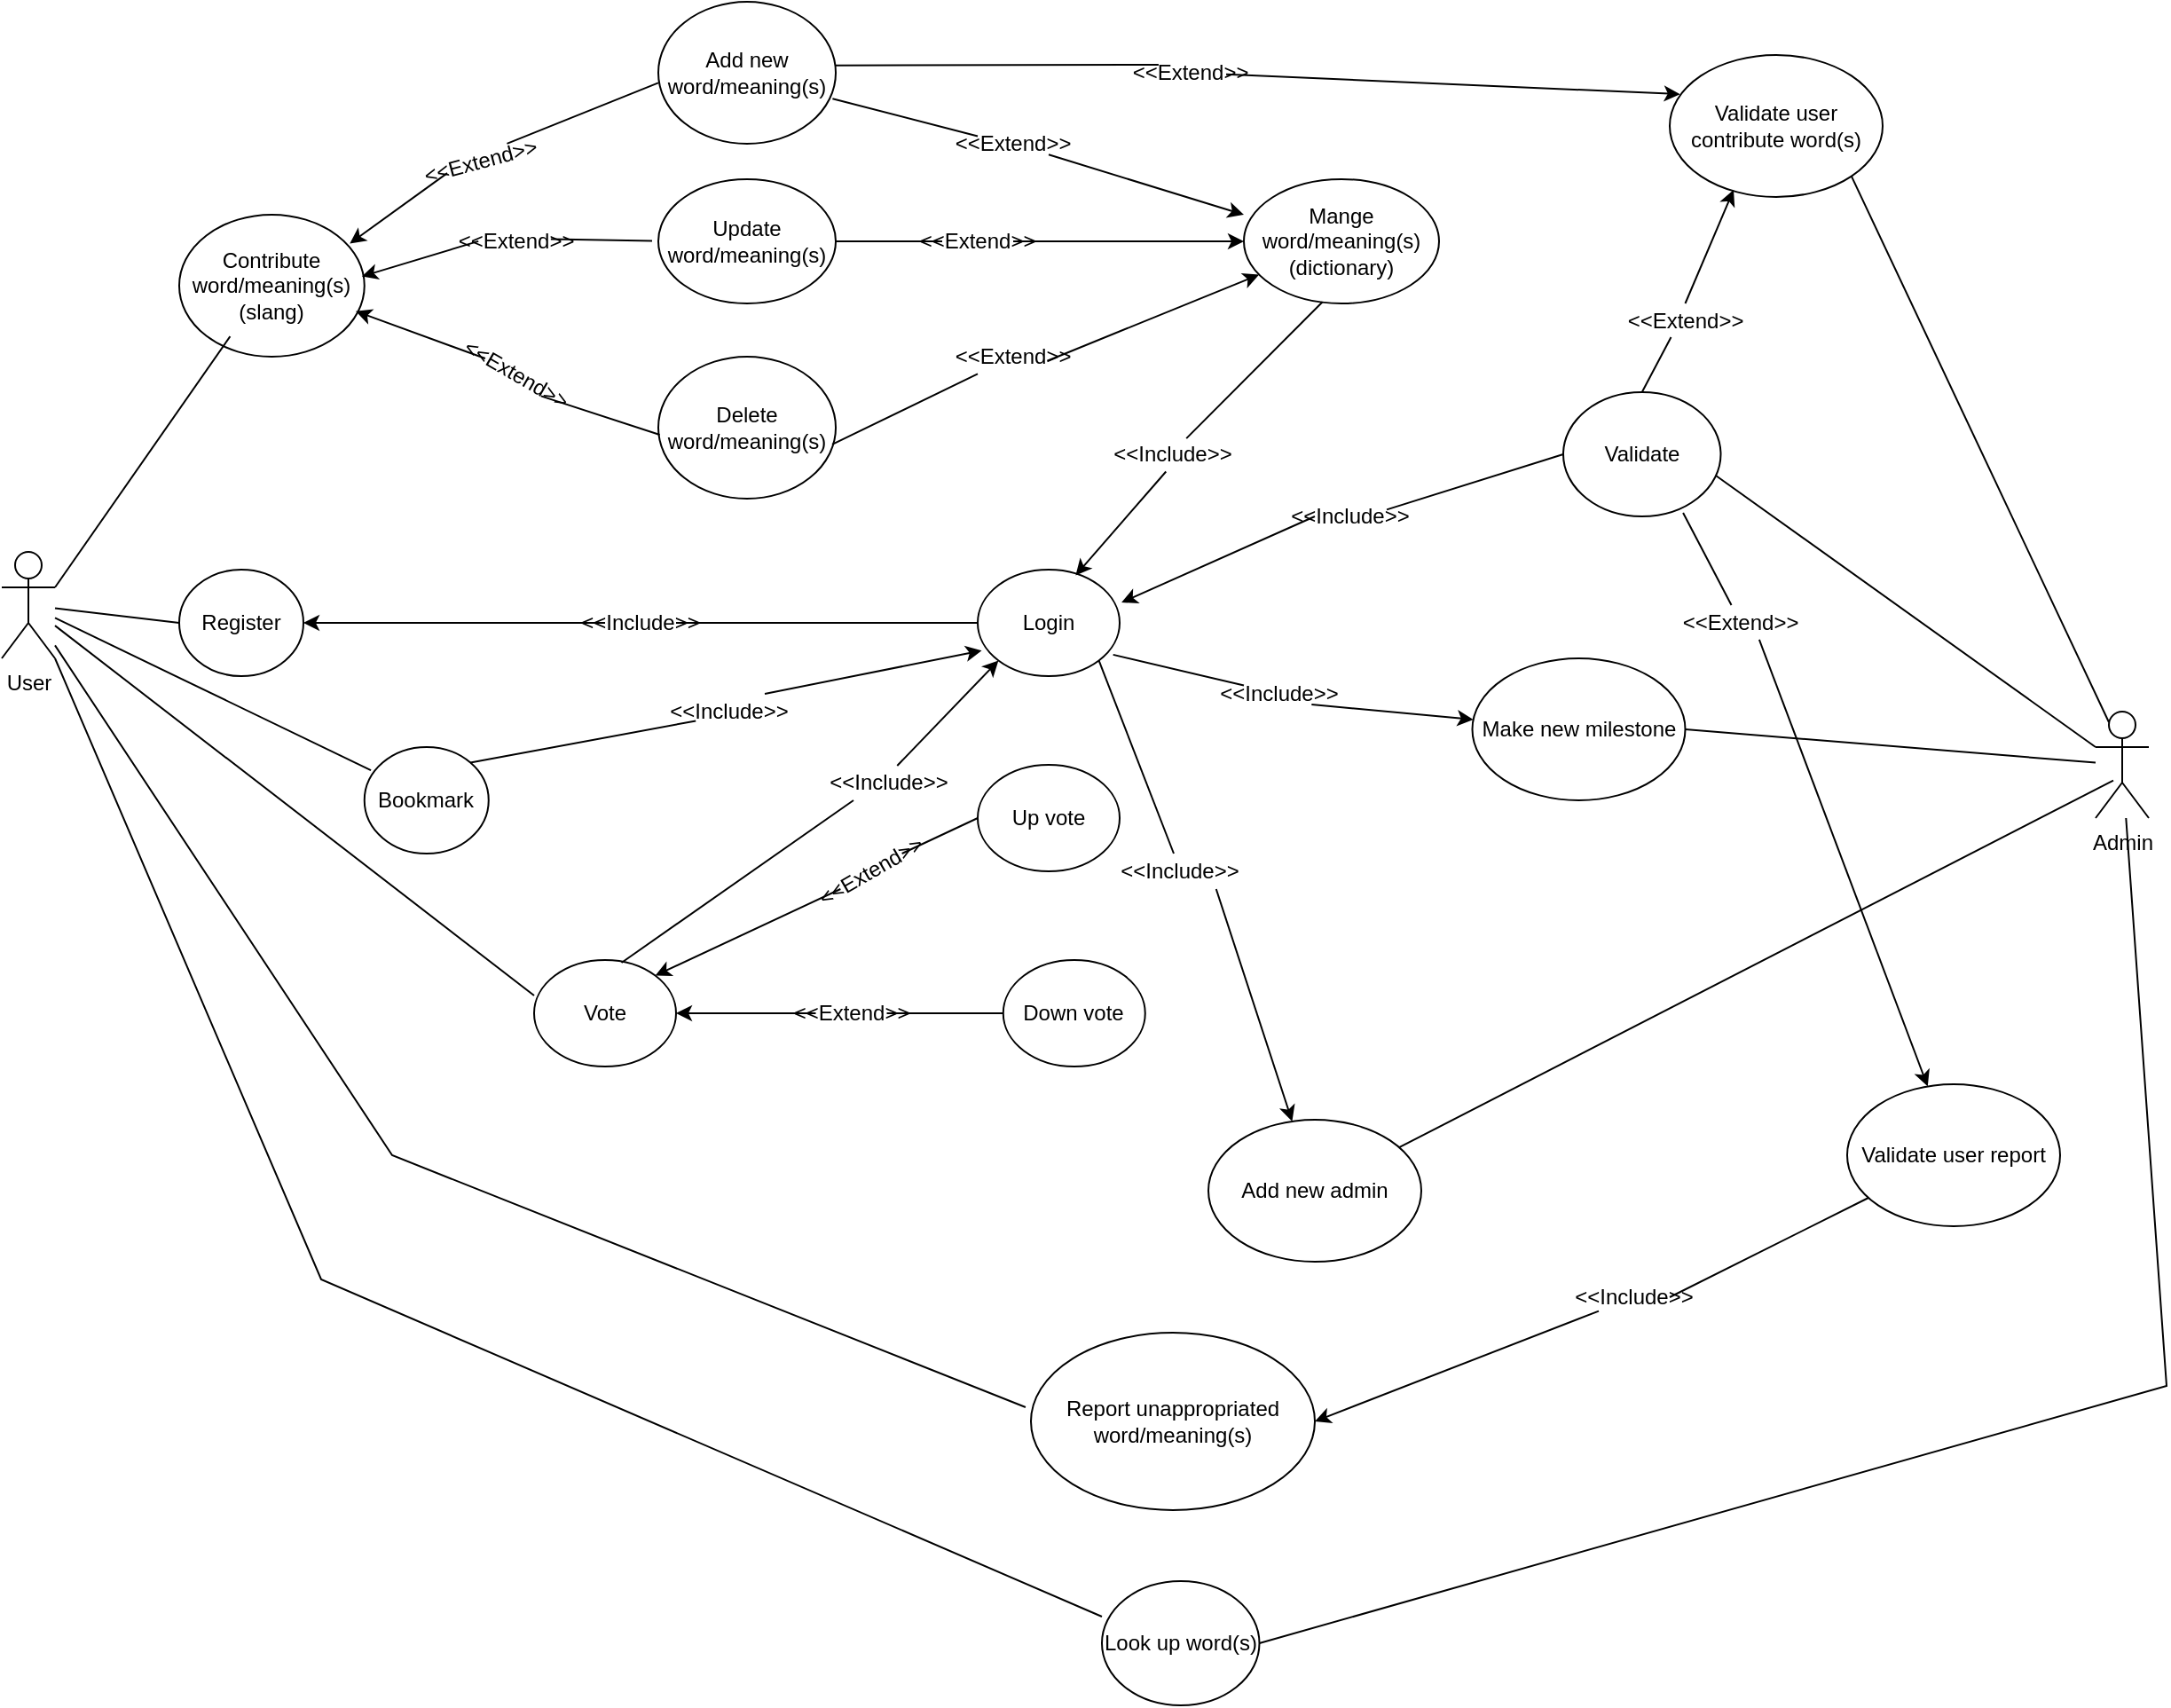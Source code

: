 <mxfile version="19.0.3" type="device"><diagram id="8RqWYSmorHsXbq1c-oKR" name="Page-1"><mxGraphModel dx="1422" dy="903" grid="1" gridSize="10" guides="1" tooltips="1" connect="1" arrows="1" fold="1" page="1" pageScale="1" pageWidth="1600" pageHeight="1200" math="0" shadow="0"><root><mxCell id="0"/><mxCell id="1" parent="0"/><mxCell id="_uc0YOR7MRCnR5nthvHS-1" value="User" style="shape=umlActor;verticalLabelPosition=bottom;verticalAlign=top;html=1;outlineConnect=0;" parent="1" vertex="1"><mxGeometry x="40" y="310" width="30" height="60" as="geometry"/></mxCell><mxCell id="_uc0YOR7MRCnR5nthvHS-2" value="Register" style="ellipse;whiteSpace=wrap;html=1;" parent="1" vertex="1"><mxGeometry x="140" y="320" width="70" height="60" as="geometry"/></mxCell><mxCell id="_uc0YOR7MRCnR5nthvHS-3" value="Login" style="ellipse;whiteSpace=wrap;html=1;" parent="1" vertex="1"><mxGeometry x="590" y="320" width="80" height="60" as="geometry"/></mxCell><mxCell id="_uc0YOR7MRCnR5nthvHS-4" value="Contribute word/meaning(s) (slang)" style="ellipse;whiteSpace=wrap;html=1;" parent="1" vertex="1"><mxGeometry x="140" y="120" width="104.38" height="80" as="geometry"/></mxCell><mxCell id="_uc0YOR7MRCnR5nthvHS-6" value="Look up word(s)" style="ellipse;whiteSpace=wrap;html=1;" parent="1" vertex="1"><mxGeometry x="660" y="890" width="88.75" height="70" as="geometry"/></mxCell><mxCell id="_uc0YOR7MRCnR5nthvHS-7" value="Report&amp;nbsp;unappropriated word/meaning(s)" style="ellipse;whiteSpace=wrap;html=1;" parent="1" vertex="1"><mxGeometry x="620" y="750" width="160" height="100" as="geometry"/></mxCell><mxCell id="_uc0YOR7MRCnR5nthvHS-9" value="Add new word/meaning(s)" style="ellipse;whiteSpace=wrap;html=1;" parent="1" vertex="1"><mxGeometry x="410" width="100" height="80" as="geometry"/></mxCell><mxCell id="_uc0YOR7MRCnR5nthvHS-10" value="Update word/meaning(s)" style="ellipse;whiteSpace=wrap;html=1;" parent="1" vertex="1"><mxGeometry x="410" y="100" width="100" height="70" as="geometry"/></mxCell><mxCell id="_uc0YOR7MRCnR5nthvHS-11" value="Delete word/meaning(s)" style="ellipse;whiteSpace=wrap;html=1;" parent="1" vertex="1"><mxGeometry x="410" y="200" width="100" height="80" as="geometry"/></mxCell><mxCell id="_uc0YOR7MRCnR5nthvHS-12" value="Vote" style="ellipse;whiteSpace=wrap;html=1;" parent="1" vertex="1"><mxGeometry x="340" y="540" width="80" height="60" as="geometry"/></mxCell><mxCell id="_uc0YOR7MRCnR5nthvHS-13" value="Up vote" style="ellipse;whiteSpace=wrap;html=1;" parent="1" vertex="1"><mxGeometry x="590" y="430" width="80" height="60" as="geometry"/></mxCell><mxCell id="_uc0YOR7MRCnR5nthvHS-14" value="Down vote" style="ellipse;whiteSpace=wrap;html=1;" parent="1" vertex="1"><mxGeometry x="604.38" y="540" width="80" height="60" as="geometry"/></mxCell><mxCell id="_uc0YOR7MRCnR5nthvHS-18" value="Bookmark" style="ellipse;whiteSpace=wrap;html=1;" parent="1" vertex="1"><mxGeometry x="244.38" y="420" width="70" height="60" as="geometry"/></mxCell><mxCell id="_uc0YOR7MRCnR5nthvHS-19" value="" style="endArrow=classic;html=1;rounded=0;exitX=0;exitY=0.5;exitDx=0;exitDy=0;entryX=1;entryY=0.5;entryDx=0;entryDy=0;startArrow=none;" parent="1" source="_uc0YOR7MRCnR5nthvHS-21" target="_uc0YOR7MRCnR5nthvHS-2" edge="1"><mxGeometry width="50" height="50" relative="1" as="geometry"><mxPoint x="460" y="390" as="sourcePoint"/><mxPoint x="510" y="340" as="targetPoint"/></mxGeometry></mxCell><mxCell id="_uc0YOR7MRCnR5nthvHS-22" value="" style="endArrow=classic;html=1;rounded=0;exitX=0.008;exitY=0.55;exitDx=0;exitDy=0;entryX=0.953;entryY=0.68;entryDx=0;entryDy=0;exitPerimeter=0;entryPerimeter=0;startArrow=none;" parent="1" source="_uc0YOR7MRCnR5nthvHS-29" target="_uc0YOR7MRCnR5nthvHS-4" edge="1"><mxGeometry width="50" height="50" relative="1" as="geometry"><mxPoint x="390" y="234.76" as="sourcePoint"/><mxPoint x="310" y="234.76" as="targetPoint"/></mxGeometry></mxCell><mxCell id="_uc0YOR7MRCnR5nthvHS-23" value="" style="endArrow=classic;html=1;rounded=0;entryX=0.986;entryY=0.435;entryDx=0;entryDy=0;entryPerimeter=0;exitX=-0.035;exitY=0.496;exitDx=0;exitDy=0;exitPerimeter=0;startArrow=none;" parent="1" source="_uc0YOR7MRCnR5nthvHS-31" target="_uc0YOR7MRCnR5nthvHS-4" edge="1"><mxGeometry width="50" height="50" relative="1" as="geometry"><mxPoint x="370" y="141" as="sourcePoint"/><mxPoint x="199.499" y="70.0" as="targetPoint"/></mxGeometry></mxCell><mxCell id="_uc0YOR7MRCnR5nthvHS-24" value="" style="endArrow=classic;html=1;rounded=0;exitX=0;exitY=0.571;exitDx=0;exitDy=0;entryX=0.921;entryY=0.203;entryDx=0;entryDy=0;exitPerimeter=0;entryPerimeter=0;startArrow=none;" parent="1" source="_uc0YOR7MRCnR5nthvHS-32" target="_uc0YOR7MRCnR5nthvHS-4" edge="1"><mxGeometry width="50" height="50" relative="1" as="geometry"><mxPoint x="360.5" y="100" as="sourcePoint"/><mxPoint x="189.999" y="29.1" as="targetPoint"/></mxGeometry></mxCell><mxCell id="_uc0YOR7MRCnR5nthvHS-27" value="" style="endArrow=none;html=1;rounded=0;entryX=0;entryY=0.5;entryDx=0;entryDy=0;" parent="1" source="_uc0YOR7MRCnR5nthvHS-1" target="_uc0YOR7MRCnR5nthvHS-2" edge="1"><mxGeometry width="50" height="50" relative="1" as="geometry"><mxPoint x="80" y="470" as="sourcePoint"/><mxPoint x="130" y="420" as="targetPoint"/></mxGeometry></mxCell><mxCell id="_uc0YOR7MRCnR5nthvHS-32" value="&amp;lt;&amp;lt;Extend&amp;gt;&amp;gt;" style="text;html=1;strokeColor=none;fillColor=none;align=center;verticalAlign=middle;whiteSpace=wrap;rounded=0;rotation=-15;" parent="1" vertex="1"><mxGeometry x="290" y="80" width="40" height="20" as="geometry"/></mxCell><mxCell id="_uc0YOR7MRCnR5nthvHS-33" value="" style="endArrow=none;html=1;rounded=0;exitX=0;exitY=0.571;exitDx=0;exitDy=0;entryX=0.921;entryY=0.203;entryDx=0;entryDy=0;exitPerimeter=0;entryPerimeter=0;" parent="1" source="_uc0YOR7MRCnR5nthvHS-9" target="_uc0YOR7MRCnR5nthvHS-32" edge="1"><mxGeometry width="50" height="50" relative="1" as="geometry"><mxPoint x="410" y="39.97" as="sourcePoint"/><mxPoint x="237.369" y="134.21" as="targetPoint"/></mxGeometry></mxCell><mxCell id="_uc0YOR7MRCnR5nthvHS-31" value="&amp;lt;&amp;lt;Extend&amp;gt;&amp;gt;" style="text;html=1;strokeColor=none;fillColor=none;align=center;verticalAlign=middle;whiteSpace=wrap;rounded=0;rotation=0;" parent="1" vertex="1"><mxGeometry x="310" y="125" width="40" height="20" as="geometry"/></mxCell><mxCell id="_uc0YOR7MRCnR5nthvHS-34" value="" style="endArrow=none;html=1;rounded=0;entryX=0.986;entryY=0.435;entryDx=0;entryDy=0;entryPerimeter=0;exitX=-0.035;exitY=0.496;exitDx=0;exitDy=0;exitPerimeter=0;" parent="1" source="_uc0YOR7MRCnR5nthvHS-10" target="_uc0YOR7MRCnR5nthvHS-31" edge="1"><mxGeometry width="50" height="50" relative="1" as="geometry"><mxPoint x="406.894" y="134.72" as="sourcePoint"/><mxPoint x="243.138" y="150.45" as="targetPoint"/></mxGeometry></mxCell><mxCell id="_uc0YOR7MRCnR5nthvHS-29" value="&amp;lt;&amp;lt;Extend&amp;gt;&amp;gt;" style="text;html=1;strokeColor=none;fillColor=none;align=center;verticalAlign=middle;whiteSpace=wrap;rounded=0;rotation=30;" parent="1" vertex="1"><mxGeometry x="310" y="200" width="40" height="20" as="geometry"/></mxCell><mxCell id="_uc0YOR7MRCnR5nthvHS-36" value="" style="endArrow=none;html=1;rounded=0;exitX=0.008;exitY=0.55;exitDx=0;exitDy=0;entryX=0.953;entryY=0.68;entryDx=0;entryDy=0;exitPerimeter=0;entryPerimeter=0;" parent="1" source="_uc0YOR7MRCnR5nthvHS-11" target="_uc0YOR7MRCnR5nthvHS-29" edge="1"><mxGeometry width="50" height="50" relative="1" as="geometry"><mxPoint x="410.71" y="238.5" as="sourcePoint"/><mxPoint x="240.209" y="167.6" as="targetPoint"/></mxGeometry></mxCell><mxCell id="_uc0YOR7MRCnR5nthvHS-21" value="&amp;lt;&amp;lt;Include&amp;gt;&amp;gt;" style="text;html=1;strokeColor=none;fillColor=none;align=center;verticalAlign=middle;whiteSpace=wrap;rounded=0;" parent="1" vertex="1"><mxGeometry x="380" y="340" width="40" height="20" as="geometry"/></mxCell><mxCell id="_uc0YOR7MRCnR5nthvHS-37" value="" style="endArrow=none;html=1;rounded=0;exitX=0;exitY=0.5;exitDx=0;exitDy=0;entryX=1;entryY=0.5;entryDx=0;entryDy=0;" parent="1" source="_uc0YOR7MRCnR5nthvHS-3" target="_uc0YOR7MRCnR5nthvHS-21" edge="1"><mxGeometry width="50" height="50" relative="1" as="geometry"><mxPoint x="290" y="350" as="sourcePoint"/><mxPoint x="210" y="350" as="targetPoint"/></mxGeometry></mxCell><mxCell id="_uc0YOR7MRCnR5nthvHS-40" value="" style="endArrow=classic;html=1;rounded=0;exitX=0;exitY=0.5;exitDx=0;exitDy=0;entryX=1;entryY=0;entryDx=0;entryDy=0;startArrow=none;" parent="1" source="_uc0YOR7MRCnR5nthvHS-39" target="_uc0YOR7MRCnR5nthvHS-12" edge="1"><mxGeometry width="50" height="50" relative="1" as="geometry"><mxPoint x="390" y="510" as="sourcePoint"/><mxPoint x="440" y="460" as="targetPoint"/></mxGeometry></mxCell><mxCell id="_uc0YOR7MRCnR5nthvHS-39" value="&amp;lt;&amp;lt;Extend&amp;gt;&amp;gt;" style="text;html=1;strokeColor=none;fillColor=none;align=center;verticalAlign=middle;whiteSpace=wrap;rounded=0;rotation=-30;" parent="1" vertex="1"><mxGeometry x="510" y="480" width="40" height="20" as="geometry"/></mxCell><mxCell id="_uc0YOR7MRCnR5nthvHS-43" value="" style="endArrow=none;html=1;rounded=0;exitX=0;exitY=0.5;exitDx=0;exitDy=0;entryX=1;entryY=0.5;entryDx=0;entryDy=0;" parent="1" source="_uc0YOR7MRCnR5nthvHS-13" target="_uc0YOR7MRCnR5nthvHS-39" edge="1"><mxGeometry width="50" height="50" relative="1" as="geometry"><mxPoint x="550" y="460" as="sourcePoint"/><mxPoint x="478.284" y="518.787" as="targetPoint"/></mxGeometry></mxCell><mxCell id="_uc0YOR7MRCnR5nthvHS-44" value="" style="endArrow=classic;html=1;rounded=0;exitX=0;exitY=0.5;exitDx=0;exitDy=0;startArrow=none;" parent="1" source="_uc0YOR7MRCnR5nthvHS-45" target="_uc0YOR7MRCnR5nthvHS-12" edge="1"><mxGeometry width="50" height="50" relative="1" as="geometry"><mxPoint x="410" y="680" as="sourcePoint"/><mxPoint x="460" y="630" as="targetPoint"/></mxGeometry></mxCell><mxCell id="_uc0YOR7MRCnR5nthvHS-45" value="&amp;lt;&amp;lt;Extend&amp;gt;&amp;gt;" style="text;html=1;strokeColor=none;fillColor=none;align=center;verticalAlign=middle;whiteSpace=wrap;rounded=0;rotation=0;" parent="1" vertex="1"><mxGeometry x="498.75" y="560" width="40" height="20" as="geometry"/></mxCell><mxCell id="_uc0YOR7MRCnR5nthvHS-46" value="" style="endArrow=none;html=1;rounded=0;exitX=0;exitY=0.5;exitDx=0;exitDy=0;" parent="1" source="_uc0YOR7MRCnR5nthvHS-14" target="_uc0YOR7MRCnR5nthvHS-45" edge="1"><mxGeometry width="50" height="50" relative="1" as="geometry"><mxPoint x="540" y="590" as="sourcePoint"/><mxPoint x="482.142" y="557.857" as="targetPoint"/></mxGeometry></mxCell><mxCell id="_uc0YOR7MRCnR5nthvHS-47" value="Mange word/meaning(s) (dictionary)" style="ellipse;whiteSpace=wrap;html=1;" parent="1" vertex="1"><mxGeometry x="740" y="100" width="110" height="70" as="geometry"/></mxCell><mxCell id="_uc0YOR7MRCnR5nthvHS-48" value="Admin" style="shape=umlActor;verticalLabelPosition=bottom;verticalAlign=top;html=1;outlineConnect=0;" parent="1" vertex="1"><mxGeometry x="1220" y="400" width="30" height="60" as="geometry"/></mxCell><mxCell id="_uc0YOR7MRCnR5nthvHS-50" value="" style="endArrow=classic;html=1;rounded=0;entryX=0;entryY=0.286;entryDx=0;entryDy=0;entryPerimeter=0;startArrow=none;" parent="1" source="_uc0YOR7MRCnR5nthvHS-81" target="_uc0YOR7MRCnR5nthvHS-47" edge="1"><mxGeometry width="50" height="50" relative="1" as="geometry"><mxPoint x="500" y="40" as="sourcePoint"/><mxPoint x="600" y="20" as="targetPoint"/></mxGeometry></mxCell><mxCell id="_uc0YOR7MRCnR5nthvHS-51" value="" style="endArrow=classic;html=1;rounded=0;entryX=0;entryY=0.5;entryDx=0;entryDy=0;startArrow=none;" parent="1" source="_uc0YOR7MRCnR5nthvHS-83" target="_uc0YOR7MRCnR5nthvHS-47" edge="1"><mxGeometry width="50" height="50" relative="1" as="geometry"><mxPoint x="500" y="135" as="sourcePoint"/><mxPoint x="730" y="150.02" as="targetPoint"/></mxGeometry></mxCell><mxCell id="_uc0YOR7MRCnR5nthvHS-52" value="" style="endArrow=classic;html=1;rounded=0;exitX=0.98;exitY=0.618;exitDx=0;exitDy=0;exitPerimeter=0;startArrow=none;" parent="1" source="_uc0YOR7MRCnR5nthvHS-85" target="_uc0YOR7MRCnR5nthvHS-47" edge="1"><mxGeometry width="50" height="50" relative="1" as="geometry"><mxPoint x="510" y="200" as="sourcePoint"/><mxPoint x="750" y="280.02" as="targetPoint"/></mxGeometry></mxCell><mxCell id="_uc0YOR7MRCnR5nthvHS-54" value="Validate" style="ellipse;whiteSpace=wrap;html=1;" parent="1" vertex="1"><mxGeometry x="920" y="220" width="88.75" height="70" as="geometry"/></mxCell><mxCell id="_uc0YOR7MRCnR5nthvHS-56" value="Validate user contribute word(s)" style="ellipse;whiteSpace=wrap;html=1;" parent="1" vertex="1"><mxGeometry x="980" y="30" width="120" height="80" as="geometry"/></mxCell><mxCell id="_uc0YOR7MRCnR5nthvHS-57" value="Validate user report" style="ellipse;whiteSpace=wrap;html=1;" parent="1" vertex="1"><mxGeometry x="1080" y="610" width="120" height="80" as="geometry"/></mxCell><mxCell id="_uc0YOR7MRCnR5nthvHS-58" value="Add new admin" style="ellipse;whiteSpace=wrap;html=1;" parent="1" vertex="1"><mxGeometry x="720" y="630" width="120" height="80" as="geometry"/></mxCell><mxCell id="_uc0YOR7MRCnR5nthvHS-59" value="Make new&amp;nbsp;milestone" style="ellipse;whiteSpace=wrap;html=1;" parent="1" vertex="1"><mxGeometry x="868.75" y="370" width="120" height="80" as="geometry"/></mxCell><mxCell id="_uc0YOR7MRCnR5nthvHS-60" value="" style="endArrow=classic;html=1;rounded=0;exitX=0.5;exitY=0;exitDx=0;exitDy=0;entryX=0.3;entryY=0.95;entryDx=0;entryDy=0;entryPerimeter=0;startArrow=none;" parent="1" source="_uc0YOR7MRCnR5nthvHS-114" target="_uc0YOR7MRCnR5nthvHS-56" edge="1"><mxGeometry width="50" height="50" relative="1" as="geometry"><mxPoint x="750" y="300" as="sourcePoint"/><mxPoint x="800" y="250" as="targetPoint"/></mxGeometry></mxCell><mxCell id="_uc0YOR7MRCnR5nthvHS-61" value="" style="endArrow=classic;html=1;rounded=0;exitX=0.761;exitY=0.971;exitDx=0;exitDy=0;exitPerimeter=0;startArrow=none;" parent="1" source="_uc0YOR7MRCnR5nthvHS-78" target="_uc0YOR7MRCnR5nthvHS-57" edge="1"><mxGeometry width="50" height="50" relative="1" as="geometry"><mxPoint x="1022.899" y="310.001" as="sourcePoint"/><mxPoint x="950" y="450.33" as="targetPoint"/></mxGeometry></mxCell><mxCell id="_uc0YOR7MRCnR5nthvHS-62" value="" style="endArrow=classic;html=1;rounded=0;entryX=0;entryY=1;entryDx=0;entryDy=0;exitX=0.616;exitY=0.025;exitDx=0;exitDy=0;exitPerimeter=0;startArrow=none;" parent="1" source="_uc0YOR7MRCnR5nthvHS-73" target="_uc0YOR7MRCnR5nthvHS-3" edge="1"><mxGeometry width="50" height="50" relative="1" as="geometry"><mxPoint x="280" y="660" as="sourcePoint"/><mxPoint x="330" y="610" as="targetPoint"/></mxGeometry></mxCell><mxCell id="_uc0YOR7MRCnR5nthvHS-63" value="" style="endArrow=classic;html=1;rounded=0;entryX=0.028;entryY=0.76;entryDx=0;entryDy=0;entryPerimeter=0;exitX=1;exitY=0;exitDx=0;exitDy=0;startArrow=none;" parent="1" source="_uc0YOR7MRCnR5nthvHS-71" target="_uc0YOR7MRCnR5nthvHS-3" edge="1"><mxGeometry width="50" height="50" relative="1" as="geometry"><mxPoint x="360" y="430" as="sourcePoint"/><mxPoint x="410" y="380" as="targetPoint"/></mxGeometry></mxCell><mxCell id="_uc0YOR7MRCnR5nthvHS-65" value="" style="endArrow=classic;html=1;rounded=0;exitX=0.403;exitY=0.987;exitDx=0;exitDy=0;entryX=0.69;entryY=0.054;entryDx=0;entryDy=0;entryPerimeter=0;exitPerimeter=0;startArrow=none;" parent="1" source="_uc0YOR7MRCnR5nthvHS-96" target="_uc0YOR7MRCnR5nthvHS-3" edge="1"><mxGeometry width="50" height="50" relative="1" as="geometry"><mxPoint x="799.899" y="269.831" as="sourcePoint"/><mxPoint x="727" y="410.16" as="targetPoint"/></mxGeometry></mxCell><mxCell id="_uc0YOR7MRCnR5nthvHS-66" value="" style="endArrow=classic;html=1;rounded=0;exitX=0;exitY=0.5;exitDx=0;exitDy=0;entryX=1.013;entryY=0.309;entryDx=0;entryDy=0;entryPerimeter=0;startArrow=none;" parent="1" source="_uc0YOR7MRCnR5nthvHS-92" target="_uc0YOR7MRCnR5nthvHS-3" edge="1"><mxGeometry width="50" height="50" relative="1" as="geometry"><mxPoint x="836.899" y="269.831" as="sourcePoint"/><mxPoint x="764" y="410.16" as="targetPoint"/></mxGeometry></mxCell><mxCell id="_uc0YOR7MRCnR5nthvHS-67" value="" style="endArrow=classic;html=1;rounded=0;exitX=1;exitY=1;exitDx=0;exitDy=0;fontStyle=1;startArrow=none;" parent="1" source="_uc0YOR7MRCnR5nthvHS-75" target="_uc0YOR7MRCnR5nthvHS-58" edge="1"><mxGeometry width="50" height="50" relative="1" as="geometry"><mxPoint x="772.899" y="539.671" as="sourcePoint"/><mxPoint x="700" y="680" as="targetPoint"/></mxGeometry></mxCell><mxCell id="_uc0YOR7MRCnR5nthvHS-68" value="" style="endArrow=classic;html=1;rounded=0;exitX=0.954;exitY=0.799;exitDx=0;exitDy=0;exitPerimeter=0;startArrow=none;" parent="1" source="_uc0YOR7MRCnR5nthvHS-87" target="_uc0YOR7MRCnR5nthvHS-59" edge="1"><mxGeometry width="50" height="50" relative="1" as="geometry"><mxPoint x="668.563" y="381.002" as="sourcePoint"/><mxPoint x="848.436" y="692.673" as="targetPoint"/></mxGeometry></mxCell><mxCell id="_uc0YOR7MRCnR5nthvHS-69" value="" style="endArrow=classic;html=1;rounded=0;entryX=1;entryY=0.5;entryDx=0;entryDy=0;startArrow=none;" parent="1" source="_uc0YOR7MRCnR5nthvHS-77" target="_uc0YOR7MRCnR5nthvHS-7" edge="1"><mxGeometry width="50" height="50" relative="1" as="geometry"><mxPoint x="920" y="780" as="sourcePoint"/><mxPoint x="970" y="730" as="targetPoint"/></mxGeometry></mxCell><mxCell id="_uc0YOR7MRCnR5nthvHS-70" value="" style="endArrow=classic;html=1;rounded=0;entryX=0.049;entryY=0.276;entryDx=0;entryDy=0;entryPerimeter=0;startArrow=none;" parent="1" source="_uc0YOR7MRCnR5nthvHS-94" target="_uc0YOR7MRCnR5nthvHS-56" edge="1"><mxGeometry width="50" height="50" relative="1" as="geometry"><mxPoint x="500" y="30" as="sourcePoint"/><mxPoint x="430" y="670" as="targetPoint"/></mxGeometry></mxCell><mxCell id="_uc0YOR7MRCnR5nthvHS-71" value="&amp;lt;&amp;lt;Include&amp;gt;&amp;gt;" style="text;html=1;strokeColor=none;fillColor=none;align=center;verticalAlign=middle;whiteSpace=wrap;rounded=0;" parent="1" vertex="1"><mxGeometry x="430" y="390" width="40" height="20" as="geometry"/></mxCell><mxCell id="_uc0YOR7MRCnR5nthvHS-72" value="" style="endArrow=none;html=1;rounded=0;entryX=0.028;entryY=0.76;entryDx=0;entryDy=0;entryPerimeter=0;exitX=1;exitY=0;exitDx=0;exitDy=0;" parent="1" source="_uc0YOR7MRCnR5nthvHS-18" target="_uc0YOR7MRCnR5nthvHS-71" edge="1"><mxGeometry width="50" height="50" relative="1" as="geometry"><mxPoint x="224.759" y="478.787" as="sourcePoint"/><mxPoint x="592.24" y="365.6" as="targetPoint"/></mxGeometry></mxCell><mxCell id="_uc0YOR7MRCnR5nthvHS-73" value="&amp;lt;&amp;lt;Include&amp;gt;&amp;gt;" style="text;html=1;strokeColor=none;fillColor=none;align=center;verticalAlign=middle;whiteSpace=wrap;rounded=0;" parent="1" vertex="1"><mxGeometry x="520" y="430" width="40" height="20" as="geometry"/></mxCell><mxCell id="_uc0YOR7MRCnR5nthvHS-74" value="" style="endArrow=none;html=1;rounded=0;entryX=0;entryY=1;entryDx=0;entryDy=0;exitX=0.616;exitY=0.025;exitDx=0;exitDy=0;exitPerimeter=0;" parent="1" source="_uc0YOR7MRCnR5nthvHS-12" target="_uc0YOR7MRCnR5nthvHS-73" edge="1"><mxGeometry width="50" height="50" relative="1" as="geometry"><mxPoint x="459.28" y="511.5" as="sourcePoint"/><mxPoint x="601.716" y="371.213" as="targetPoint"/></mxGeometry></mxCell><mxCell id="_uc0YOR7MRCnR5nthvHS-75" value="&amp;lt;&amp;lt;Include&amp;gt;&amp;gt;" style="text;html=1;strokeColor=none;fillColor=none;align=center;verticalAlign=middle;whiteSpace=wrap;rounded=0;" parent="1" vertex="1"><mxGeometry x="684.38" y="480" width="40" height="20" as="geometry"/></mxCell><mxCell id="_uc0YOR7MRCnR5nthvHS-76" value="" style="endArrow=none;html=1;rounded=0;exitX=1;exitY=1;exitDx=0;exitDy=0;fontStyle=1" parent="1" source="_uc0YOR7MRCnR5nthvHS-3" target="_uc0YOR7MRCnR5nthvHS-75" edge="1"><mxGeometry width="50" height="50" relative="1" as="geometry"><mxPoint x="658.284" y="371.213" as="sourcePoint"/><mxPoint x="764.323" y="631.39" as="targetPoint"/></mxGeometry></mxCell><mxCell id="_uc0YOR7MRCnR5nthvHS-78" value="&amp;lt;&amp;lt;Extend&amp;gt;&amp;gt;" style="text;html=1;strokeColor=none;fillColor=none;align=center;verticalAlign=middle;whiteSpace=wrap;rounded=0;" parent="1" vertex="1"><mxGeometry x="1000" y="340" width="40" height="20" as="geometry"/></mxCell><mxCell id="_uc0YOR7MRCnR5nthvHS-79" value="" style="endArrow=none;html=1;rounded=0;exitX=0.761;exitY=0.971;exitDx=0;exitDy=0;exitPerimeter=0;" parent="1" source="_uc0YOR7MRCnR5nthvHS-54" target="_uc0YOR7MRCnR5nthvHS-78" edge="1"><mxGeometry width="50" height="50" relative="1" as="geometry"><mxPoint x="987.539" y="287.97" as="sourcePoint"/><mxPoint x="1050.778" y="421.837" as="targetPoint"/></mxGeometry></mxCell><mxCell id="_uc0YOR7MRCnR5nthvHS-81" value="&amp;lt;&amp;lt;Extend&amp;gt;&amp;gt;" style="text;html=1;strokeColor=none;fillColor=none;align=center;verticalAlign=middle;whiteSpace=wrap;rounded=0;rotation=0;" parent="1" vertex="1"><mxGeometry x="590" y="70" width="40" height="20" as="geometry"/></mxCell><mxCell id="_uc0YOR7MRCnR5nthvHS-82" value="" style="endArrow=none;html=1;rounded=0;entryX=0;entryY=0.286;entryDx=0;entryDy=0;entryPerimeter=0;exitX=0.982;exitY=0.683;exitDx=0;exitDy=0;exitPerimeter=0;" parent="1" source="_uc0YOR7MRCnR5nthvHS-9" target="_uc0YOR7MRCnR5nthvHS-81" edge="1"><mxGeometry width="50" height="50" relative="1" as="geometry"><mxPoint x="500" y="40" as="sourcePoint"/><mxPoint x="740" y="120.02" as="targetPoint"/></mxGeometry></mxCell><mxCell id="_uc0YOR7MRCnR5nthvHS-83" value="&amp;lt;&amp;lt;Extend&amp;gt;&amp;gt;" style="text;html=1;strokeColor=none;fillColor=none;align=center;verticalAlign=middle;whiteSpace=wrap;rounded=0;rotation=0;" parent="1" vertex="1"><mxGeometry x="570" y="125" width="40" height="20" as="geometry"/></mxCell><mxCell id="_uc0YOR7MRCnR5nthvHS-84" value="" style="endArrow=none;html=1;rounded=0;entryX=0;entryY=0.5;entryDx=0;entryDy=0;exitX=1;exitY=0.5;exitDx=0;exitDy=0;" parent="1" source="_uc0YOR7MRCnR5nthvHS-10" target="_uc0YOR7MRCnR5nthvHS-83" edge="1"><mxGeometry width="50" height="50" relative="1" as="geometry"><mxPoint x="500" y="135" as="sourcePoint"/><mxPoint x="740" y="135" as="targetPoint"/></mxGeometry></mxCell><mxCell id="_uc0YOR7MRCnR5nthvHS-85" value="&amp;lt;&amp;lt;Extend&amp;gt;&amp;gt;" style="text;html=1;strokeColor=none;fillColor=none;align=center;verticalAlign=middle;whiteSpace=wrap;rounded=0;rotation=0;" parent="1" vertex="1"><mxGeometry x="590" y="190" width="40" height="20" as="geometry"/></mxCell><mxCell id="_uc0YOR7MRCnR5nthvHS-86" value="" style="endArrow=none;html=1;rounded=0;exitX=0.98;exitY=0.618;exitDx=0;exitDy=0;exitPerimeter=0;" parent="1" source="_uc0YOR7MRCnR5nthvHS-11" target="_uc0YOR7MRCnR5nthvHS-85" edge="1"><mxGeometry width="50" height="50" relative="1" as="geometry"><mxPoint x="496.975" y="243.26" as="sourcePoint"/><mxPoint x="744.325" y="150.071" as="targetPoint"/></mxGeometry></mxCell><mxCell id="_uc0YOR7MRCnR5nthvHS-87" value="&amp;lt;&amp;lt;Include&amp;gt;&amp;gt;" style="text;html=1;strokeColor=none;fillColor=none;align=center;verticalAlign=middle;whiteSpace=wrap;rounded=0;" parent="1" vertex="1"><mxGeometry x="740" y="380" width="40" height="20" as="geometry"/></mxCell><mxCell id="_uc0YOR7MRCnR5nthvHS-88" value="" style="endArrow=none;html=1;rounded=0;exitX=0.954;exitY=0.799;exitDx=0;exitDy=0;exitPerimeter=0;" parent="1" source="_uc0YOR7MRCnR5nthvHS-3" target="_uc0YOR7MRCnR5nthvHS-87" edge="1"><mxGeometry width="50" height="50" relative="1" as="geometry"><mxPoint x="666.32" y="367.94" as="sourcePoint"/><mxPoint x="862.219" y="528.926" as="targetPoint"/></mxGeometry></mxCell><mxCell id="_uc0YOR7MRCnR5nthvHS-92" value="&amp;lt;&amp;lt;Include&amp;gt;&amp;gt;" style="text;html=1;strokeColor=none;fillColor=none;align=center;verticalAlign=middle;whiteSpace=wrap;rounded=0;" parent="1" vertex="1"><mxGeometry x="780" y="280" width="40" height="20" as="geometry"/></mxCell><mxCell id="_uc0YOR7MRCnR5nthvHS-93" value="" style="endArrow=none;html=1;rounded=0;exitX=0;exitY=0.5;exitDx=0;exitDy=0;entryX=1.013;entryY=0.309;entryDx=0;entryDy=0;entryPerimeter=0;" parent="1" source="_uc0YOR7MRCnR5nthvHS-54" target="_uc0YOR7MRCnR5nthvHS-92" edge="1"><mxGeometry width="50" height="50" relative="1" as="geometry"><mxPoint x="920" y="255" as="sourcePoint"/><mxPoint x="671.04" y="338.54" as="targetPoint"/></mxGeometry></mxCell><mxCell id="_uc0YOR7MRCnR5nthvHS-94" value="&amp;lt;&amp;lt;Extend&amp;gt;&amp;gt;" style="text;html=1;strokeColor=none;fillColor=none;align=center;verticalAlign=middle;whiteSpace=wrap;rounded=0;" parent="1" vertex="1"><mxGeometry x="690" y="30" width="40" height="20" as="geometry"/></mxCell><mxCell id="_uc0YOR7MRCnR5nthvHS-95" value="" style="endArrow=none;html=1;rounded=0;entryX=0.049;entryY=0.276;entryDx=0;entryDy=0;entryPerimeter=0;exitX=0.998;exitY=0.448;exitDx=0;exitDy=0;exitPerimeter=0;" parent="1" source="_uc0YOR7MRCnR5nthvHS-9" target="_uc0YOR7MRCnR5nthvHS-94" edge="1"><mxGeometry width="50" height="50" relative="1" as="geometry"><mxPoint x="500" y="30" as="sourcePoint"/><mxPoint x="985.88" y="52.08" as="targetPoint"/></mxGeometry></mxCell><mxCell id="_uc0YOR7MRCnR5nthvHS-96" value="&amp;lt;&amp;lt;Include&amp;gt;&amp;gt;" style="text;html=1;strokeColor=none;fillColor=none;align=center;verticalAlign=middle;whiteSpace=wrap;rounded=0;" parent="1" vertex="1"><mxGeometry x="680" y="245" width="40" height="20" as="geometry"/></mxCell><mxCell id="_uc0YOR7MRCnR5nthvHS-97" value="" style="endArrow=none;html=1;rounded=0;exitX=0.403;exitY=0.987;exitDx=0;exitDy=0;entryX=0.69;entryY=0.054;entryDx=0;entryDy=0;entryPerimeter=0;exitPerimeter=0;" parent="1" source="_uc0YOR7MRCnR5nthvHS-47" target="_uc0YOR7MRCnR5nthvHS-96" edge="1"><mxGeometry width="50" height="50" relative="1" as="geometry"><mxPoint x="775.766" y="169.09" as="sourcePoint"/><mxPoint x="645.2" y="323.24" as="targetPoint"/></mxGeometry></mxCell><mxCell id="_uc0YOR7MRCnR5nthvHS-99" value="" style="endArrow=none;html=1;rounded=0;entryX=-0.019;entryY=0.42;entryDx=0;entryDy=0;entryPerimeter=0;" parent="1" source="_uc0YOR7MRCnR5nthvHS-1" target="_uc0YOR7MRCnR5nthvHS-7" edge="1"><mxGeometry width="50" height="50" relative="1" as="geometry"><mxPoint x="580" y="670" as="sourcePoint"/><mxPoint x="630" y="620" as="targetPoint"/><Array as="points"><mxPoint x="260" y="650"/></Array></mxGeometry></mxCell><mxCell id="_uc0YOR7MRCnR5nthvHS-100" value="" style="endArrow=none;html=1;rounded=0;exitX=1;exitY=1;exitDx=0;exitDy=0;exitPerimeter=0;" parent="1" source="_uc0YOR7MRCnR5nthvHS-1" edge="1"><mxGeometry width="50" height="50" relative="1" as="geometry"><mxPoint x="23.04" y="429.996" as="sourcePoint"/><mxPoint x="660" y="910" as="targetPoint"/><Array as="points"><mxPoint x="220" y="720"/></Array></mxGeometry></mxCell><mxCell id="_uc0YOR7MRCnR5nthvHS-101" value="" style="endArrow=none;html=1;rounded=0;entryX=0.275;entryY=0.857;entryDx=0;entryDy=0;entryPerimeter=0;exitX=1;exitY=0.333;exitDx=0;exitDy=0;exitPerimeter=0;" parent="1" source="_uc0YOR7MRCnR5nthvHS-1" target="_uc0YOR7MRCnR5nthvHS-4" edge="1"><mxGeometry width="50" height="50" relative="1" as="geometry"><mxPoint x="60" y="280" as="sourcePoint"/><mxPoint x="110" y="230" as="targetPoint"/></mxGeometry></mxCell><mxCell id="_uc0YOR7MRCnR5nthvHS-102" value="" style="endArrow=none;html=1;rounded=0;entryX=0.052;entryY=0.217;entryDx=0;entryDy=0;entryPerimeter=0;" parent="1" source="_uc0YOR7MRCnR5nthvHS-1" target="_uc0YOR7MRCnR5nthvHS-18" edge="1"><mxGeometry width="50" height="50" relative="1" as="geometry"><mxPoint x="170" y="430" as="sourcePoint"/><mxPoint x="220" y="380" as="targetPoint"/></mxGeometry></mxCell><mxCell id="_uc0YOR7MRCnR5nthvHS-103" value="" style="endArrow=none;html=1;rounded=0;entryX=0;entryY=0.333;entryDx=0;entryDy=0;entryPerimeter=0;" parent="1" source="_uc0YOR7MRCnR5nthvHS-1" target="_uc0YOR7MRCnR5nthvHS-12" edge="1"><mxGeometry width="50" height="50" relative="1" as="geometry"><mxPoint x="210" y="540" as="sourcePoint"/><mxPoint x="260" y="490" as="targetPoint"/></mxGeometry></mxCell><mxCell id="_uc0YOR7MRCnR5nthvHS-104" value="" style="endArrow=none;html=1;rounded=0;entryX=0.25;entryY=0.1;entryDx=0;entryDy=0;entryPerimeter=0;exitX=1;exitY=1;exitDx=0;exitDy=0;" parent="1" source="_uc0YOR7MRCnR5nthvHS-56" target="_uc0YOR7MRCnR5nthvHS-48" edge="1"><mxGeometry width="50" height="50" relative="1" as="geometry"><mxPoint x="1130" y="370" as="sourcePoint"/><mxPoint x="1180" y="320" as="targetPoint"/></mxGeometry></mxCell><mxCell id="_uc0YOR7MRCnR5nthvHS-105" value="" style="endArrow=none;html=1;rounded=0;entryX=0;entryY=0.333;entryDx=0;entryDy=0;entryPerimeter=0;exitX=0.969;exitY=0.671;exitDx=0;exitDy=0;exitPerimeter=0;" parent="1" source="_uc0YOR7MRCnR5nthvHS-54" target="_uc0YOR7MRCnR5nthvHS-48" edge="1"><mxGeometry width="50" height="50" relative="1" as="geometry"><mxPoint x="1092.426" y="108.284" as="sourcePoint"/><mxPoint x="1237.5" y="416" as="targetPoint"/></mxGeometry></mxCell><mxCell id="_uc0YOR7MRCnR5nthvHS-107" value="" style="endArrow=none;html=1;rounded=0;exitX=1;exitY=0.5;exitDx=0;exitDy=0;" parent="1" source="_uc0YOR7MRCnR5nthvHS-59" target="_uc0YOR7MRCnR5nthvHS-48" edge="1"><mxGeometry width="50" height="50" relative="1" as="geometry"><mxPoint x="979.999" y="353.48" as="sourcePoint"/><mxPoint x="1194" y="506.51" as="targetPoint"/></mxGeometry></mxCell><mxCell id="_uc0YOR7MRCnR5nthvHS-108" value="" style="endArrow=none;html=1;rounded=0;" parent="1" source="_uc0YOR7MRCnR5nthvHS-58" edge="1"><mxGeometry width="50" height="50" relative="1" as="geometry"><mxPoint x="998.75" y="420" as="sourcePoint"/><mxPoint x="1230" y="438.782" as="targetPoint"/></mxGeometry></mxCell><mxCell id="_uc0YOR7MRCnR5nthvHS-77" value="&amp;lt;&amp;lt;Include&amp;gt;&amp;gt;" style="text;html=1;strokeColor=none;fillColor=none;align=center;verticalAlign=middle;whiteSpace=wrap;rounded=0;" parent="1" vertex="1"><mxGeometry x="940" y="720" width="40" height="20" as="geometry"/></mxCell><mxCell id="_uc0YOR7MRCnR5nthvHS-112" value="" style="endArrow=none;html=1;rounded=0;entryX=1;entryY=0.5;entryDx=0;entryDy=0;" parent="1" source="_uc0YOR7MRCnR5nthvHS-57" target="_uc0YOR7MRCnR5nthvHS-77" edge="1"><mxGeometry width="50" height="50" relative="1" as="geometry"><mxPoint x="1089.12" y="671.2" as="sourcePoint"/><mxPoint x="780" y="800" as="targetPoint"/></mxGeometry></mxCell><mxCell id="_uc0YOR7MRCnR5nthvHS-113" value="" style="endArrow=none;html=1;rounded=0;exitX=1;exitY=0.5;exitDx=0;exitDy=0;" parent="1" source="_uc0YOR7MRCnR5nthvHS-6" target="_uc0YOR7MRCnR5nthvHS-48" edge="1"><mxGeometry width="50" height="50" relative="1" as="geometry"><mxPoint x="900.0" y="946.816" as="sourcePoint"/><mxPoint x="1302.46" y="740.002" as="targetPoint"/><Array as="points"><mxPoint x="1260" y="780"/></Array></mxGeometry></mxCell><mxCell id="_uc0YOR7MRCnR5nthvHS-114" value="&amp;lt;&amp;lt;Extend&amp;gt;&amp;gt;" style="text;html=1;strokeColor=none;fillColor=none;align=center;verticalAlign=middle;whiteSpace=wrap;rounded=0;" parent="1" vertex="1"><mxGeometry x="968.75" y="170" width="40" height="20" as="geometry"/></mxCell><mxCell id="_uc0YOR7MRCnR5nthvHS-115" value="" style="endArrow=none;html=1;rounded=0;exitX=0.5;exitY=0;exitDx=0;exitDy=0;entryX=0.3;entryY=0.95;entryDx=0;entryDy=0;entryPerimeter=0;" parent="1" source="_uc0YOR7MRCnR5nthvHS-54" target="_uc0YOR7MRCnR5nthvHS-114" edge="1"><mxGeometry width="50" height="50" relative="1" as="geometry"><mxPoint x="964.375" y="220" as="sourcePoint"/><mxPoint x="1016.0" y="106" as="targetPoint"/></mxGeometry></mxCell></root></mxGraphModel></diagram></mxfile>